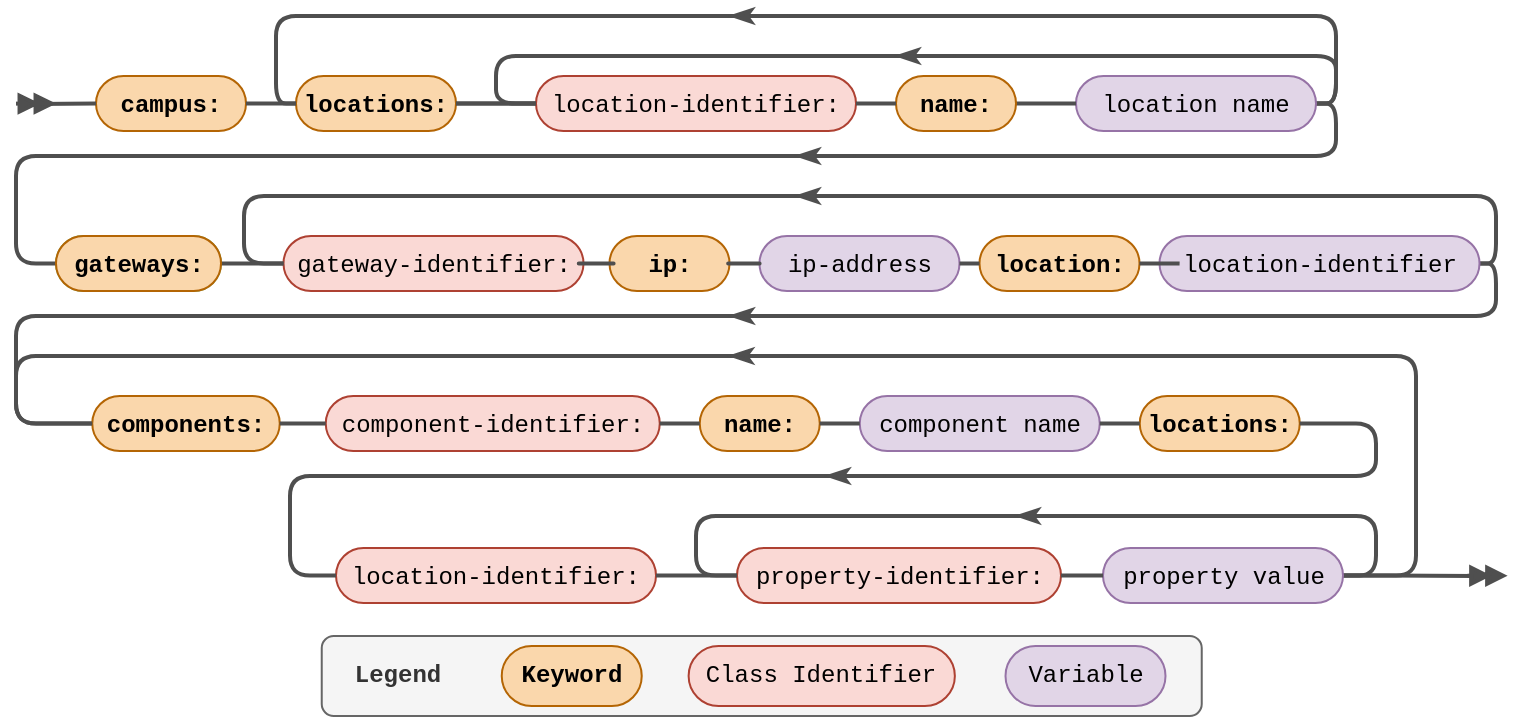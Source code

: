 <mxfile version="21.4.0" type="device">
  <diagram name="Page-1" id="bEtYPRKD9bZJMX1dU_jv">
    <mxGraphModel dx="1793" dy="1108" grid="1" gridSize="10" guides="1" tooltips="1" connect="1" arrows="1" fold="1" page="1" pageScale="1" pageWidth="850" pageHeight="1100" math="0" shadow="0">
      <root>
        <mxCell id="0" />
        <mxCell id="1" parent="0" />
        <mxCell id="iLg3TH4MNfudF1EWEq4q-12" value="" style="group" vertex="1" connectable="0" parent="1">
          <mxGeometry x="162.87" y="590" width="440" height="40" as="geometry" />
        </mxCell>
        <mxCell id="iLg3TH4MNfudF1EWEq4q-8" value="&lt;b&gt;&amp;nbsp; Legend&lt;/b&gt;" style="text;html=1;align=left;verticalAlign=middle;whiteSpace=wrap;rounded=1;fontFamily=Courier New;perimeterSpacing=6;shadow=0;fillColor=#f5f5f5;fontColor=#333333;strokeColor=#666666;" vertex="1" parent="iLg3TH4MNfudF1EWEq4q-12">
          <mxGeometry width="440" height="40" as="geometry" />
        </mxCell>
        <mxCell id="iLg3TH4MNfudF1EWEq4q-1" value="Keyword" style="rounded=1;whiteSpace=wrap;html=1;fillColor=#fad7ac;strokeColor=#b46504;arcSize=50;fontStyle=1;fontFamily=Courier New;perimeterSpacing=6;shadow=0;" vertex="1" parent="iLg3TH4MNfudF1EWEq4q-12">
          <mxGeometry x="90" y="5" width="70" height="30" as="geometry" />
        </mxCell>
        <mxCell id="iLg3TH4MNfudF1EWEq4q-6" value="&lt;span style=&quot;font-weight: 400;&quot;&gt;Class Identifier&lt;/span&gt;" style="rounded=1;whiteSpace=wrap;html=1;fillColor=#fad9d5;strokeColor=#ae4132;arcSize=50;fontStyle=1;fontFamily=Courier New;perimeterSpacing=6;shadow=0;" vertex="1" parent="iLg3TH4MNfudF1EWEq4q-12">
          <mxGeometry x="183.44" y="5" width="133.12" height="30" as="geometry" />
        </mxCell>
        <mxCell id="iLg3TH4MNfudF1EWEq4q-7" value="&lt;span style=&quot;font-weight: normal;&quot;&gt;Variable&lt;/span&gt;" style="rounded=1;whiteSpace=wrap;html=1;fillColor=#e1d5e7;strokeColor=#9673a6;arcSize=50;fontStyle=1;fontFamily=Courier New;perimeterSpacing=6;shadow=0;" vertex="1" parent="iLg3TH4MNfudF1EWEq4q-12">
          <mxGeometry x="341.88" y="5" width="80" height="30" as="geometry" />
        </mxCell>
        <mxCell id="iLg3TH4MNfudF1EWEq4q-13" value="" style="group" vertex="1" connectable="0" parent="1">
          <mxGeometry x="10" y="280" width="745.75" height="293.5" as="geometry" />
        </mxCell>
        <mxCell id="y_gY72rm-RhrGz0yiHBs-56" style="edgeStyle=orthogonalEdgeStyle;shape=connector;rounded=1;orthogonalLoop=1;jettySize=auto;html=1;labelBackgroundColor=default;strokeColor=#4F4F4F;strokeWidth=2;fontFamily=Helvetica;fontSize=12;fontColor=default;endArrow=doubleBlock;endFill=1;" parent="iLg3TH4MNfudF1EWEq4q-13" edge="1">
          <mxGeometry relative="1" as="geometry">
            <mxPoint x="20" y="43.588" as="targetPoint" />
            <mxPoint y="43.81" as="sourcePoint" />
          </mxGeometry>
        </mxCell>
        <mxCell id="y_gY72rm-RhrGz0yiHBs-4" value="&lt;p&gt;&lt;font face=&quot;Courier New&quot;&gt;&lt;span&gt;campus:&lt;/span&gt;&lt;/font&gt;&lt;/p&gt;" style="rounded=1;whiteSpace=wrap;html=1;arcSize=50;fillColor=#fad7ac;strokeColor=#b46504;fontStyle=1" parent="iLg3TH4MNfudF1EWEq4q-13" vertex="1">
          <mxGeometry x="40" y="30" width="75" height="27.5" as="geometry" />
        </mxCell>
        <mxCell id="y_gY72rm-RhrGz0yiHBs-7" value="&lt;p&gt;&lt;font face=&quot;Courier New&quot;&gt;locations:&lt;/font&gt;&lt;/p&gt;" style="rounded=1;whiteSpace=wrap;html=1;arcSize=50;fillColor=#fad7ac;strokeColor=#b46504;fontStyle=1" parent="iLg3TH4MNfudF1EWEq4q-13" vertex="1">
          <mxGeometry x="140" y="30" width="80" height="27.5" as="geometry" />
        </mxCell>
        <mxCell id="y_gY72rm-RhrGz0yiHBs-8" value="" style="edgeStyle=orthogonalEdgeStyle;shape=connector;rounded=1;orthogonalLoop=1;jettySize=auto;html=1;labelBackgroundColor=default;strokeColor=#4F4F4F;fontFamily=Helvetica;fontSize=12;fontColor=default;endArrow=none;endFill=0;fontStyle=1;strokeWidth=2;" parent="iLg3TH4MNfudF1EWEq4q-13" source="y_gY72rm-RhrGz0yiHBs-4" target="y_gY72rm-RhrGz0yiHBs-7" edge="1">
          <mxGeometry relative="1" as="geometry" />
        </mxCell>
        <mxCell id="y_gY72rm-RhrGz0yiHBs-10" value="&lt;p&gt;&lt;font face=&quot;Courier New&quot;&gt;gateways:&lt;/font&gt;&lt;/p&gt;" style="rounded=1;whiteSpace=wrap;html=1;arcSize=50;fontStyle=1;fillColor=#d5e8d4;strokeColor=#82b366;" parent="iLg3TH4MNfudF1EWEq4q-13" vertex="1">
          <mxGeometry x="20" y="110" width="82.5" height="27.5" as="geometry" />
        </mxCell>
        <mxCell id="y_gY72rm-RhrGz0yiHBs-21" value="&lt;p&gt;&lt;font face=&quot;Courier New&quot;&gt;&lt;span style=&quot;font-weight: normal;&quot;&gt;location-identifier:&lt;/span&gt;&lt;/font&gt;&lt;/p&gt;" style="rounded=1;whiteSpace=wrap;html=1;arcSize=50;fillColor=#fad9d5;strokeColor=#ae4132;fontStyle=1" parent="iLg3TH4MNfudF1EWEq4q-13" vertex="1">
          <mxGeometry x="260" y="30" width="160" height="27.5" as="geometry" />
        </mxCell>
        <mxCell id="y_gY72rm-RhrGz0yiHBs-22" value="" style="edgeStyle=orthogonalEdgeStyle;shape=connector;rounded=1;orthogonalLoop=1;jettySize=auto;html=1;labelBackgroundColor=default;strokeColor=#4F4F4F;fontFamily=Helvetica;fontSize=12;fontColor=default;endArrow=none;endFill=0;strokeWidth=2;" parent="iLg3TH4MNfudF1EWEq4q-13" source="y_gY72rm-RhrGz0yiHBs-7" target="y_gY72rm-RhrGz0yiHBs-21" edge="1">
          <mxGeometry relative="1" as="geometry">
            <mxPoint x="240" y="43.771" as="sourcePoint" />
          </mxGeometry>
        </mxCell>
        <mxCell id="y_gY72rm-RhrGz0yiHBs-34" value="" style="edgeStyle=orthogonalEdgeStyle;shape=connector;rounded=1;orthogonalLoop=1;jettySize=auto;html=1;labelBackgroundColor=default;strokeColor=#4F4F4F;strokeWidth=2;fontFamily=Helvetica;fontSize=12;fontColor=default;endArrow=none;endFill=0;" parent="iLg3TH4MNfudF1EWEq4q-13" source="y_gY72rm-RhrGz0yiHBs-7" target="y_gY72rm-RhrGz0yiHBs-21" edge="1">
          <mxGeometry relative="1" as="geometry" />
        </mxCell>
        <mxCell id="y_gY72rm-RhrGz0yiHBs-29" style="shape=connector;orthogonalLoop=1;jettySize=auto;html=1;exitX=1;exitY=0.5;exitDx=0;exitDy=0;entryX=0;entryY=0.5;entryDx=0;entryDy=0;labelBackgroundColor=default;strokeColor=#4F4F4F;strokeWidth=2;fontFamily=Helvetica;fontSize=12;fontColor=default;endArrow=none;endFill=0;elbow=vertical;edgeStyle=orthogonalEdgeStyle;jumpStyle=none;rounded=1;startArrow=none;startFill=0;" parent="iLg3TH4MNfudF1EWEq4q-13" source="y_gY72rm-RhrGz0yiHBs-25" target="y_gY72rm-RhrGz0yiHBs-21" edge="1">
          <mxGeometry relative="1" as="geometry">
            <Array as="points">
              <mxPoint x="660" y="44" />
              <mxPoint x="660" y="20" />
              <mxPoint x="240" y="20" />
              <mxPoint x="240" y="44" />
            </Array>
          </mxGeometry>
        </mxCell>
        <mxCell id="y_gY72rm-RhrGz0yiHBs-35" style="edgeStyle=orthogonalEdgeStyle;shape=connector;rounded=1;orthogonalLoop=1;jettySize=auto;html=1;exitX=1;exitY=0.5;exitDx=0;exitDy=0;entryX=0;entryY=0.5;entryDx=0;entryDy=0;labelBackgroundColor=default;strokeColor=#4F4F4F;strokeWidth=2;fontFamily=Helvetica;fontSize=12;fontColor=default;endArrow=none;endFill=0;" parent="iLg3TH4MNfudF1EWEq4q-13" source="y_gY72rm-RhrGz0yiHBs-25" target="y_gY72rm-RhrGz0yiHBs-7" edge="1">
          <mxGeometry relative="1" as="geometry">
            <Array as="points">
              <mxPoint x="660" y="44" />
              <mxPoint x="660" />
              <mxPoint x="130" />
              <mxPoint x="130" y="44" />
            </Array>
          </mxGeometry>
        </mxCell>
        <mxCell id="y_gY72rm-RhrGz0yiHBs-60" style="edgeStyle=orthogonalEdgeStyle;shape=connector;rounded=1;orthogonalLoop=1;jettySize=auto;html=1;exitX=1;exitY=0.5;exitDx=0;exitDy=0;entryX=0;entryY=0.5;entryDx=0;entryDy=0;labelBackgroundColor=default;strokeColor=#4F4F4F;strokeWidth=2;fontFamily=Helvetica;fontSize=12;fontColor=default;endArrow=none;endFill=0;" parent="iLg3TH4MNfudF1EWEq4q-13" source="y_gY72rm-RhrGz0yiHBs-25" target="y_gY72rm-RhrGz0yiHBs-10" edge="1">
          <mxGeometry relative="1" as="geometry">
            <Array as="points">
              <mxPoint x="660" y="44" />
              <mxPoint x="660" y="70" />
              <mxPoint y="70" />
              <mxPoint y="124" />
            </Array>
          </mxGeometry>
        </mxCell>
        <mxCell id="y_gY72rm-RhrGz0yiHBs-25" value="&lt;p&gt;&lt;font face=&quot;Courier New&quot;&gt;&lt;span style=&quot;font-weight: normal;&quot;&gt;location name&lt;/span&gt;&lt;/font&gt;&lt;/p&gt;" style="rounded=1;whiteSpace=wrap;html=1;arcSize=50;fillColor=#e1d5e7;strokeColor=#9673a6;fontStyle=1" parent="iLg3TH4MNfudF1EWEq4q-13" vertex="1">
          <mxGeometry x="530" y="30" width="120" height="27.5" as="geometry" />
        </mxCell>
        <mxCell id="y_gY72rm-RhrGz0yiHBs-28" style="edgeStyle=orthogonalEdgeStyle;shape=connector;rounded=1;orthogonalLoop=1;jettySize=auto;html=1;exitX=1;exitY=0.5;exitDx=0;exitDy=0;entryX=0;entryY=0.5;entryDx=0;entryDy=0;labelBackgroundColor=default;strokeColor=#4F4F4F;strokeWidth=2;fontFamily=Helvetica;fontSize=12;fontColor=default;endArrow=none;endFill=0;" parent="iLg3TH4MNfudF1EWEq4q-13" source="y_gY72rm-RhrGz0yiHBs-26" target="y_gY72rm-RhrGz0yiHBs-25" edge="1">
          <mxGeometry relative="1" as="geometry" />
        </mxCell>
        <mxCell id="y_gY72rm-RhrGz0yiHBs-26" value="&lt;p&gt;&lt;font face=&quot;Courier New&quot;&gt;name:&lt;/font&gt;&lt;/p&gt;" style="rounded=1;whiteSpace=wrap;html=1;arcSize=50;fillColor=#fad7ac;strokeColor=#b46504;fontStyle=1" parent="iLg3TH4MNfudF1EWEq4q-13" vertex="1">
          <mxGeometry x="440" y="30" width="60" height="27.5" as="geometry" />
        </mxCell>
        <mxCell id="y_gY72rm-RhrGz0yiHBs-24" value="" style="edgeStyle=orthogonalEdgeStyle;shape=connector;rounded=1;orthogonalLoop=1;jettySize=auto;html=1;labelBackgroundColor=default;strokeColor=#4F4F4F;fontFamily=Helvetica;fontSize=12;fontColor=default;endArrow=none;endFill=0;strokeWidth=2;" parent="iLg3TH4MNfudF1EWEq4q-13" source="y_gY72rm-RhrGz0yiHBs-21" target="y_gY72rm-RhrGz0yiHBs-26" edge="1">
          <mxGeometry relative="1" as="geometry">
            <mxPoint x="430.0" y="43.759" as="targetPoint" />
          </mxGeometry>
        </mxCell>
        <mxCell id="y_gY72rm-RhrGz0yiHBs-37" value="" style="endArrow=none;html=1;rounded=1;labelBackgroundColor=default;strokeColor=#4F4F4F;strokeWidth=2;fontFamily=Helvetica;fontSize=12;fontColor=default;shape=connector;startArrow=classicThin;startFill=1;" parent="iLg3TH4MNfudF1EWEq4q-13" edge="1">
          <mxGeometry width="50" height="50" relative="1" as="geometry">
            <mxPoint x="357" as="sourcePoint" />
            <mxPoint x="384" as="targetPoint" />
            <Array as="points">
              <mxPoint x="387" />
            </Array>
          </mxGeometry>
        </mxCell>
        <mxCell id="y_gY72rm-RhrGz0yiHBs-43" value="" style="endArrow=none;html=1;rounded=1;labelBackgroundColor=default;strokeColor=#4F4F4F;strokeWidth=2;fontFamily=Helvetica;fontSize=12;fontColor=default;shape=connector;startArrow=classicThin;startFill=1;" parent="iLg3TH4MNfudF1EWEq4q-13" edge="1">
          <mxGeometry width="50" height="50" relative="1" as="geometry">
            <mxPoint x="440" y="20" as="sourcePoint" />
            <mxPoint x="467" y="20" as="targetPoint" />
            <Array as="points">
              <mxPoint x="470" y="20" />
            </Array>
          </mxGeometry>
        </mxCell>
        <mxCell id="y_gY72rm-RhrGz0yiHBs-57" value="" style="endArrow=none;html=1;rounded=1;labelBackgroundColor=default;strokeColor=#4F4F4F;strokeWidth=2;fontFamily=Helvetica;fontSize=12;fontColor=default;shape=connector;entryX=0;entryY=0.5;entryDx=0;entryDy=0;" parent="iLg3TH4MNfudF1EWEq4q-13" target="y_gY72rm-RhrGz0yiHBs-4" edge="1">
          <mxGeometry width="50" height="50" relative="1" as="geometry">
            <mxPoint x="10" y="44" as="sourcePoint" />
            <mxPoint x="50" y="20" as="targetPoint" />
          </mxGeometry>
        </mxCell>
        <mxCell id="y_gY72rm-RhrGz0yiHBs-61" value="&lt;p&gt;&lt;font face=&quot;Courier New&quot;&gt;&lt;span style=&quot;font-weight: normal;&quot;&gt;gateway-identifier:&lt;/span&gt;&lt;/font&gt;&lt;/p&gt;" style="rounded=1;whiteSpace=wrap;html=1;arcSize=50;fillColor=#fad9d5;strokeColor=#ae4132;fontStyle=1" parent="iLg3TH4MNfudF1EWEq4q-13" vertex="1">
          <mxGeometry x="133.75" y="110" width="150" height="27.5" as="geometry" />
        </mxCell>
        <mxCell id="y_gY72rm-RhrGz0yiHBs-62" style="edgeStyle=orthogonalEdgeStyle;shape=connector;rounded=1;orthogonalLoop=1;jettySize=auto;html=1;exitX=1;exitY=0.5;exitDx=0;exitDy=0;entryX=0;entryY=0.5;entryDx=0;entryDy=0;labelBackgroundColor=default;strokeColor=#4F4F4F;strokeWidth=2;fontFamily=Helvetica;fontSize=12;fontColor=default;endArrow=none;endFill=0;" parent="iLg3TH4MNfudF1EWEq4q-13" source="y_gY72rm-RhrGz0yiHBs-10" target="y_gY72rm-RhrGz0yiHBs-61" edge="1">
          <mxGeometry relative="1" as="geometry" />
        </mxCell>
        <mxCell id="y_gY72rm-RhrGz0yiHBs-63" value="&lt;p&gt;&lt;font face=&quot;Courier New&quot;&gt;ip:&lt;/font&gt;&lt;/p&gt;" style="rounded=1;whiteSpace=wrap;html=1;arcSize=50;fillColor=#fad7ac;strokeColor=#b46504;fontStyle=1" parent="iLg3TH4MNfudF1EWEq4q-13" vertex="1">
          <mxGeometry x="296.75" y="110" width="60" height="27.5" as="geometry" />
        </mxCell>
        <mxCell id="y_gY72rm-RhrGz0yiHBs-67" style="edgeStyle=orthogonalEdgeStyle;shape=connector;rounded=1;orthogonalLoop=1;jettySize=auto;html=1;labelBackgroundColor=default;strokeColor=#4F4F4F;strokeWidth=2;fontFamily=Helvetica;fontSize=12;fontColor=default;endArrow=none;endFill=0;" parent="iLg3TH4MNfudF1EWEq4q-13" source="y_gY72rm-RhrGz0yiHBs-61" target="y_gY72rm-RhrGz0yiHBs-63" edge="1">
          <mxGeometry relative="1" as="geometry" />
        </mxCell>
        <mxCell id="y_gY72rm-RhrGz0yiHBs-64" value="&lt;p&gt;&lt;font face=&quot;Courier New&quot;&gt;&lt;span style=&quot;font-weight: normal;&quot;&gt;ip-address&lt;/span&gt;&lt;/font&gt;&lt;/p&gt;" style="rounded=1;whiteSpace=wrap;html=1;arcSize=50;fillColor=#e1d5e7;strokeColor=#9673a6;fontStyle=1" parent="iLg3TH4MNfudF1EWEq4q-13" vertex="1">
          <mxGeometry x="371.75" y="110" width="100" height="27.5" as="geometry" />
        </mxCell>
        <mxCell id="y_gY72rm-RhrGz0yiHBs-68" style="edgeStyle=orthogonalEdgeStyle;shape=connector;rounded=1;orthogonalLoop=1;jettySize=auto;html=1;labelBackgroundColor=default;strokeColor=#4F4F4F;strokeWidth=2;fontFamily=Helvetica;fontSize=12;fontColor=default;endArrow=none;endFill=0;" parent="iLg3TH4MNfudF1EWEq4q-13" source="y_gY72rm-RhrGz0yiHBs-63" target="y_gY72rm-RhrGz0yiHBs-64" edge="1">
          <mxGeometry relative="1" as="geometry" />
        </mxCell>
        <mxCell id="y_gY72rm-RhrGz0yiHBs-65" value="&lt;p&gt;&lt;font face=&quot;Courier New&quot;&gt;location:&lt;/font&gt;&lt;/p&gt;" style="rounded=1;whiteSpace=wrap;html=1;arcSize=50;fillColor=#fad7ac;strokeColor=#b46504;fontStyle=1" parent="iLg3TH4MNfudF1EWEq4q-13" vertex="1">
          <mxGeometry x="481.75" y="110" width="80" height="27.5" as="geometry" />
        </mxCell>
        <mxCell id="y_gY72rm-RhrGz0yiHBs-69" style="edgeStyle=orthogonalEdgeStyle;shape=connector;rounded=1;orthogonalLoop=1;jettySize=auto;html=1;exitX=1;exitY=0.5;exitDx=0;exitDy=0;entryX=0;entryY=0.5;entryDx=0;entryDy=0;labelBackgroundColor=default;strokeColor=#4F4F4F;strokeWidth=2;fontFamily=Helvetica;fontSize=12;fontColor=default;endArrow=none;endFill=0;" parent="iLg3TH4MNfudF1EWEq4q-13" source="y_gY72rm-RhrGz0yiHBs-64" target="y_gY72rm-RhrGz0yiHBs-65" edge="1">
          <mxGeometry relative="1" as="geometry" />
        </mxCell>
        <mxCell id="y_gY72rm-RhrGz0yiHBs-75" style="edgeStyle=orthogonalEdgeStyle;shape=connector;rounded=1;orthogonalLoop=1;jettySize=auto;html=1;exitX=1;exitY=0.5;exitDx=0;exitDy=0;entryX=0;entryY=0.5;entryDx=0;entryDy=0;labelBackgroundColor=default;strokeColor=#4F4F4F;strokeWidth=2;fontFamily=Helvetica;fontSize=12;fontColor=default;endArrow=none;endFill=0;" parent="iLg3TH4MNfudF1EWEq4q-13" source="y_gY72rm-RhrGz0yiHBs-66" target="y_gY72rm-RhrGz0yiHBs-61" edge="1">
          <mxGeometry relative="1" as="geometry">
            <Array as="points">
              <mxPoint x="740" y="124" />
              <mxPoint x="740" y="90" />
              <mxPoint x="114" y="90" />
              <mxPoint x="114" y="124" />
            </Array>
          </mxGeometry>
        </mxCell>
        <mxCell id="y_gY72rm-RhrGz0yiHBs-79" style="edgeStyle=orthogonalEdgeStyle;shape=connector;rounded=1;orthogonalLoop=1;jettySize=auto;html=1;exitX=1;exitY=0.5;exitDx=0;exitDy=0;entryX=0;entryY=0.5;entryDx=0;entryDy=0;labelBackgroundColor=default;strokeColor=#4F4F4F;strokeWidth=2;fontFamily=Helvetica;fontSize=12;fontColor=default;endArrow=none;endFill=0;" parent="iLg3TH4MNfudF1EWEq4q-13" target="y_gY72rm-RhrGz0yiHBs-78" edge="1">
          <mxGeometry relative="1" as="geometry">
            <mxPoint x="731.75" y="123.75" as="sourcePoint" />
            <mxPoint x="36.25" y="273.75" as="targetPoint" />
            <Array as="points">
              <mxPoint x="740" y="124" />
              <mxPoint x="740" y="150" />
              <mxPoint y="150" />
              <mxPoint y="204" />
            </Array>
          </mxGeometry>
        </mxCell>
        <mxCell id="y_gY72rm-RhrGz0yiHBs-66" value="&lt;p&gt;&lt;font face=&quot;Courier New&quot;&gt;&lt;span style=&quot;font-weight: normal;&quot;&gt;location-identifier&lt;/span&gt;&lt;/font&gt;&lt;/p&gt;" style="rounded=1;whiteSpace=wrap;html=1;arcSize=50;fillColor=#e1d5e7;strokeColor=#9673a6;fontStyle=1" parent="iLg3TH4MNfudF1EWEq4q-13" vertex="1">
          <mxGeometry x="571.75" y="110" width="160" height="27.5" as="geometry" />
        </mxCell>
        <mxCell id="y_gY72rm-RhrGz0yiHBs-70" style="edgeStyle=orthogonalEdgeStyle;shape=connector;rounded=1;orthogonalLoop=1;jettySize=auto;html=1;exitX=1;exitY=0.5;exitDx=0;exitDy=0;labelBackgroundColor=default;strokeColor=#4F4F4F;strokeWidth=2;fontFamily=Helvetica;fontSize=12;fontColor=default;endArrow=none;endFill=0;" parent="iLg3TH4MNfudF1EWEq4q-13" source="y_gY72rm-RhrGz0yiHBs-65" target="y_gY72rm-RhrGz0yiHBs-66" edge="1">
          <mxGeometry relative="1" as="geometry" />
        </mxCell>
        <mxCell id="y_gY72rm-RhrGz0yiHBs-71" value="" style="endArrow=none;html=1;rounded=1;labelBackgroundColor=default;strokeColor=#4F4F4F;strokeWidth=2;fontFamily=Helvetica;fontSize=12;fontColor=default;shape=connector;startArrow=classicThin;startFill=1;" parent="iLg3TH4MNfudF1EWEq4q-13" edge="1">
          <mxGeometry width="50" height="50" relative="1" as="geometry">
            <mxPoint x="390" y="70" as="sourcePoint" />
            <mxPoint x="417" y="70" as="targetPoint" />
            <Array as="points">
              <mxPoint x="420" y="70" />
            </Array>
          </mxGeometry>
        </mxCell>
        <mxCell id="y_gY72rm-RhrGz0yiHBs-76" value="" style="endArrow=none;html=1;rounded=1;labelBackgroundColor=default;strokeColor=#4F4F4F;strokeWidth=2;fontFamily=Helvetica;fontSize=12;fontColor=default;shape=connector;startArrow=classicThin;startFill=1;" parent="iLg3TH4MNfudF1EWEq4q-13" edge="1">
          <mxGeometry width="50" height="50" relative="1" as="geometry">
            <mxPoint x="390" y="90" as="sourcePoint" />
            <mxPoint x="417" y="90" as="targetPoint" />
            <Array as="points">
              <mxPoint x="420" y="90" />
            </Array>
          </mxGeometry>
        </mxCell>
        <mxCell id="y_gY72rm-RhrGz0yiHBs-77" value="&lt;p&gt;&lt;font face=&quot;Courier New&quot;&gt;gateways:&lt;/font&gt;&lt;/p&gt;" style="rounded=1;whiteSpace=wrap;html=1;arcSize=50;fontStyle=1;fillColor=#fad7ac;strokeColor=#b46504;" parent="iLg3TH4MNfudF1EWEq4q-13" vertex="1">
          <mxGeometry x="20" y="110" width="82.5" height="27.5" as="geometry" />
        </mxCell>
        <mxCell id="y_gY72rm-RhrGz0yiHBs-78" value="&lt;p&gt;&lt;font face=&quot;Courier New&quot;&gt;components:&lt;/font&gt;&lt;/p&gt;" style="rounded=1;whiteSpace=wrap;html=1;arcSize=50;fontStyle=1;fillColor=#fad7ac;strokeColor=#b46504;" parent="iLg3TH4MNfudF1EWEq4q-13" vertex="1">
          <mxGeometry x="38.13" y="190" width="93.75" height="27.5" as="geometry" />
        </mxCell>
        <mxCell id="y_gY72rm-RhrGz0yiHBs-80" value="&lt;p&gt;&lt;font face=&quot;Courier New&quot;&gt;&lt;span style=&quot;font-weight: normal;&quot;&gt;component-identifier:&lt;/span&gt;&lt;/font&gt;&lt;/p&gt;" style="rounded=1;whiteSpace=wrap;html=1;arcSize=50;fillColor=#fad9d5;strokeColor=#ae4132;fontStyle=1" parent="iLg3TH4MNfudF1EWEq4q-13" vertex="1">
          <mxGeometry x="154.88" y="190" width="167" height="27.5" as="geometry" />
        </mxCell>
        <mxCell id="y_gY72rm-RhrGz0yiHBs-81" style="edgeStyle=orthogonalEdgeStyle;shape=connector;rounded=1;orthogonalLoop=1;jettySize=auto;html=1;exitX=1;exitY=0.5;exitDx=0;exitDy=0;labelBackgroundColor=default;strokeColor=#4F4F4F;strokeWidth=2;fontFamily=Helvetica;fontSize=12;fontColor=default;endArrow=none;endFill=0;" parent="iLg3TH4MNfudF1EWEq4q-13" source="y_gY72rm-RhrGz0yiHBs-78" target="y_gY72rm-RhrGz0yiHBs-80" edge="1">
          <mxGeometry relative="1" as="geometry" />
        </mxCell>
        <mxCell id="y_gY72rm-RhrGz0yiHBs-82" value="&lt;p&gt;&lt;font face=&quot;Courier New&quot;&gt;name:&lt;/font&gt;&lt;/p&gt;" style="rounded=1;whiteSpace=wrap;html=1;arcSize=50;fillColor=#fad7ac;strokeColor=#b46504;fontStyle=1" parent="iLg3TH4MNfudF1EWEq4q-13" vertex="1">
          <mxGeometry x="341.88" y="190" width="60" height="27.5" as="geometry" />
        </mxCell>
        <mxCell id="y_gY72rm-RhrGz0yiHBs-83" style="edgeStyle=orthogonalEdgeStyle;shape=connector;rounded=1;orthogonalLoop=1;jettySize=auto;html=1;exitX=1;exitY=0.5;exitDx=0;exitDy=0;entryX=0;entryY=0.5;entryDx=0;entryDy=0;labelBackgroundColor=default;strokeColor=#4F4F4F;strokeWidth=2;fontFamily=Helvetica;fontSize=12;fontColor=default;endArrow=none;endFill=0;" parent="iLg3TH4MNfudF1EWEq4q-13" source="y_gY72rm-RhrGz0yiHBs-80" target="y_gY72rm-RhrGz0yiHBs-82" edge="1">
          <mxGeometry relative="1" as="geometry" />
        </mxCell>
        <mxCell id="y_gY72rm-RhrGz0yiHBs-84" value="&lt;p&gt;&lt;font face=&quot;Courier New&quot;&gt;&lt;span style=&quot;font-weight: normal;&quot;&gt;component name&lt;/span&gt;&lt;/font&gt;&lt;/p&gt;" style="rounded=1;whiteSpace=wrap;html=1;arcSize=50;fillColor=#e1d5e7;strokeColor=#9673a6;fontStyle=1" parent="iLg3TH4MNfudF1EWEq4q-13" vertex="1">
          <mxGeometry x="421.88" y="190" width="120" height="27.5" as="geometry" />
        </mxCell>
        <mxCell id="y_gY72rm-RhrGz0yiHBs-85" style="edgeStyle=orthogonalEdgeStyle;shape=connector;rounded=1;orthogonalLoop=1;jettySize=auto;html=1;exitX=1;exitY=0.5;exitDx=0;exitDy=0;labelBackgroundColor=default;strokeColor=#4F4F4F;strokeWidth=2;fontFamily=Helvetica;fontSize=12;fontColor=default;endArrow=none;endFill=0;" parent="iLg3TH4MNfudF1EWEq4q-13" source="y_gY72rm-RhrGz0yiHBs-82" target="y_gY72rm-RhrGz0yiHBs-84" edge="1">
          <mxGeometry relative="1" as="geometry" />
        </mxCell>
        <mxCell id="y_gY72rm-RhrGz0yiHBs-86" value="&lt;p&gt;&lt;font face=&quot;Courier New&quot;&gt;locations:&lt;/font&gt;&lt;/p&gt;" style="rounded=1;whiteSpace=wrap;html=1;arcSize=50;fillColor=#fad7ac;strokeColor=#b46504;fontStyle=1" parent="iLg3TH4MNfudF1EWEq4q-13" vertex="1">
          <mxGeometry x="561.88" y="190" width="80" height="27.5" as="geometry" />
        </mxCell>
        <mxCell id="y_gY72rm-RhrGz0yiHBs-96" style="edgeStyle=orthogonalEdgeStyle;shape=connector;rounded=1;orthogonalLoop=1;jettySize=auto;html=1;exitX=1;exitY=0.5;exitDx=0;exitDy=0;entryX=0;entryY=0.5;entryDx=0;entryDy=0;labelBackgroundColor=default;strokeColor=#4F4F4F;strokeWidth=2;fontFamily=Helvetica;fontSize=12;fontColor=default;endArrow=none;endFill=0;" parent="iLg3TH4MNfudF1EWEq4q-13" source="y_gY72rm-RhrGz0yiHBs-84" target="y_gY72rm-RhrGz0yiHBs-86" edge="1">
          <mxGeometry relative="1" as="geometry" />
        </mxCell>
        <mxCell id="y_gY72rm-RhrGz0yiHBs-87" value="&lt;p&gt;&lt;font face=&quot;Courier New&quot;&gt;&lt;span style=&quot;font-weight: normal;&quot;&gt;location-identifier:&lt;/span&gt;&lt;/font&gt;&lt;/p&gt;" style="rounded=1;whiteSpace=wrap;html=1;arcSize=50;fillColor=#fad9d5;strokeColor=#ae4132;fontStyle=1" parent="iLg3TH4MNfudF1EWEq4q-13" vertex="1">
          <mxGeometry x="160" y="266" width="160" height="27.5" as="geometry" />
        </mxCell>
        <mxCell id="y_gY72rm-RhrGz0yiHBs-88" style="edgeStyle=orthogonalEdgeStyle;shape=connector;rounded=1;orthogonalLoop=1;jettySize=auto;html=1;exitX=1;exitY=0.5;exitDx=0;exitDy=0;entryX=0;entryY=0.5;entryDx=0;entryDy=0;labelBackgroundColor=default;strokeColor=#4F4F4F;strokeWidth=2;fontFamily=Helvetica;fontSize=12;fontColor=default;endArrow=none;endFill=0;" parent="iLg3TH4MNfudF1EWEq4q-13" source="y_gY72rm-RhrGz0yiHBs-86" target="y_gY72rm-RhrGz0yiHBs-87" edge="1">
          <mxGeometry relative="1" as="geometry">
            <Array as="points">
              <mxPoint x="680" y="204" />
              <mxPoint x="680" y="230" />
              <mxPoint x="137" y="230" />
              <mxPoint x="137" y="280" />
            </Array>
          </mxGeometry>
        </mxCell>
        <mxCell id="y_gY72rm-RhrGz0yiHBs-89" value="&lt;p&gt;&lt;font face=&quot;Courier New&quot;&gt;&lt;span style=&quot;font-weight: normal;&quot;&gt;property-identifier:&lt;/span&gt;&lt;/font&gt;&lt;/p&gt;" style="rounded=1;whiteSpace=wrap;html=1;arcSize=50;fillColor=#fad9d5;strokeColor=#ae4132;fontStyle=1" parent="iLg3TH4MNfudF1EWEq4q-13" vertex="1">
          <mxGeometry x="360.5" y="266" width="162" height="27.5" as="geometry" />
        </mxCell>
        <mxCell id="y_gY72rm-RhrGz0yiHBs-90" style="edgeStyle=orthogonalEdgeStyle;shape=connector;rounded=1;orthogonalLoop=1;jettySize=auto;html=1;exitX=1;exitY=0.5;exitDx=0;exitDy=0;entryX=0;entryY=0.5;entryDx=0;entryDy=0;labelBackgroundColor=default;strokeColor=#4F4F4F;strokeWidth=2;fontFamily=Helvetica;fontSize=12;fontColor=default;endArrow=none;endFill=0;" parent="iLg3TH4MNfudF1EWEq4q-13" source="y_gY72rm-RhrGz0yiHBs-87" target="y_gY72rm-RhrGz0yiHBs-89" edge="1">
          <mxGeometry relative="1" as="geometry" />
        </mxCell>
        <mxCell id="y_gY72rm-RhrGz0yiHBs-95" style="edgeStyle=orthogonalEdgeStyle;shape=connector;rounded=1;orthogonalLoop=1;jettySize=auto;html=1;exitX=1;exitY=0.5;exitDx=0;exitDy=0;entryX=0;entryY=0.5;entryDx=0;entryDy=0;labelBackgroundColor=default;strokeColor=#4F4F4F;strokeWidth=2;fontFamily=Helvetica;fontSize=12;fontColor=default;endArrow=none;endFill=0;" parent="iLg3TH4MNfudF1EWEq4q-13" source="y_gY72rm-RhrGz0yiHBs-91" target="y_gY72rm-RhrGz0yiHBs-89" edge="1">
          <mxGeometry relative="1" as="geometry">
            <Array as="points">
              <mxPoint x="680" y="280" />
              <mxPoint x="680" y="250" />
              <mxPoint x="340" y="250" />
              <mxPoint x="340" y="280" />
            </Array>
          </mxGeometry>
        </mxCell>
        <mxCell id="y_gY72rm-RhrGz0yiHBs-100" style="edgeStyle=orthogonalEdgeStyle;shape=connector;rounded=1;orthogonalLoop=1;jettySize=auto;html=1;exitX=1;exitY=0.5;exitDx=0;exitDy=0;entryX=0;entryY=0.5;entryDx=0;entryDy=0;labelBackgroundColor=default;strokeColor=#4F4F4F;strokeWidth=2;fontFamily=Helvetica;fontSize=12;fontColor=default;endArrow=none;endFill=0;" parent="iLg3TH4MNfudF1EWEq4q-13" source="y_gY72rm-RhrGz0yiHBs-91" target="y_gY72rm-RhrGz0yiHBs-78" edge="1">
          <mxGeometry relative="1" as="geometry">
            <Array as="points">
              <mxPoint x="700" y="280" />
              <mxPoint x="700" y="170" />
              <mxPoint y="170" />
              <mxPoint y="204" />
            </Array>
          </mxGeometry>
        </mxCell>
        <mxCell id="y_gY72rm-RhrGz0yiHBs-108" style="edgeStyle=orthogonalEdgeStyle;shape=connector;rounded=1;orthogonalLoop=1;jettySize=auto;html=1;exitX=1;exitY=0.5;exitDx=0;exitDy=0;labelBackgroundColor=default;strokeColor=#4F4F4F;strokeWidth=2;fontFamily=Helvetica;fontSize=12;fontColor=default;endArrow=none;endFill=0;" parent="iLg3TH4MNfudF1EWEq4q-13" source="y_gY72rm-RhrGz0yiHBs-91" edge="1">
          <mxGeometry relative="1" as="geometry">
            <mxPoint x="730" y="280" as="targetPoint" />
          </mxGeometry>
        </mxCell>
        <mxCell id="y_gY72rm-RhrGz0yiHBs-91" value="&lt;p&gt;&lt;font face=&quot;Courier New&quot;&gt;&lt;span style=&quot;font-weight: 400;&quot;&gt;property value&lt;/span&gt;&lt;/font&gt;&lt;/p&gt;" style="rounded=1;whiteSpace=wrap;html=1;arcSize=50;fillColor=#e1d5e7;strokeColor=#9673a6;fontStyle=1" parent="iLg3TH4MNfudF1EWEq4q-13" vertex="1">
          <mxGeometry x="543.5" y="266" width="120" height="27.5" as="geometry" />
        </mxCell>
        <mxCell id="y_gY72rm-RhrGz0yiHBs-92" style="edgeStyle=orthogonalEdgeStyle;shape=connector;rounded=1;orthogonalLoop=1;jettySize=auto;html=1;exitX=1;exitY=0.5;exitDx=0;exitDy=0;entryX=0;entryY=0.5;entryDx=0;entryDy=0;labelBackgroundColor=default;strokeColor=#4F4F4F;strokeWidth=2;fontFamily=Helvetica;fontSize=12;fontColor=default;endArrow=none;endFill=0;" parent="iLg3TH4MNfudF1EWEq4q-13" source="y_gY72rm-RhrGz0yiHBs-89" target="y_gY72rm-RhrGz0yiHBs-91" edge="1">
          <mxGeometry relative="1" as="geometry" />
        </mxCell>
        <mxCell id="y_gY72rm-RhrGz0yiHBs-103" value="" style="endArrow=none;html=1;rounded=1;labelBackgroundColor=default;strokeColor=#4F4F4F;strokeWidth=2;fontFamily=Helvetica;fontSize=12;fontColor=default;shape=connector;startArrow=classicThin;startFill=1;" parent="iLg3TH4MNfudF1EWEq4q-13" edge="1">
          <mxGeometry width="50" height="50" relative="1" as="geometry">
            <mxPoint x="356.75" y="170" as="sourcePoint" />
            <mxPoint x="383.75" y="170" as="targetPoint" />
            <Array as="points">
              <mxPoint x="386.75" y="170" />
            </Array>
          </mxGeometry>
        </mxCell>
        <mxCell id="y_gY72rm-RhrGz0yiHBs-104" value="" style="endArrow=none;html=1;rounded=1;labelBackgroundColor=default;strokeColor=#4F4F4F;strokeWidth=2;fontFamily=Helvetica;fontSize=12;fontColor=default;shape=connector;startArrow=classicThin;startFill=1;" parent="iLg3TH4MNfudF1EWEq4q-13" edge="1">
          <mxGeometry width="50" height="50" relative="1" as="geometry">
            <mxPoint x="357" y="150" as="sourcePoint" />
            <mxPoint x="384" y="150" as="targetPoint" />
            <Array as="points">
              <mxPoint x="387" y="150" />
            </Array>
          </mxGeometry>
        </mxCell>
        <mxCell id="y_gY72rm-RhrGz0yiHBs-105" value="" style="endArrow=none;html=1;rounded=1;labelBackgroundColor=default;strokeColor=#4F4F4F;strokeWidth=2;fontFamily=Helvetica;fontSize=12;fontColor=default;shape=connector;startArrow=classicThin;startFill=1;" parent="iLg3TH4MNfudF1EWEq4q-13" edge="1">
          <mxGeometry width="50" height="50" relative="1" as="geometry">
            <mxPoint x="405" y="230" as="sourcePoint" />
            <mxPoint x="432" y="230" as="targetPoint" />
            <Array as="points">
              <mxPoint x="435" y="230" />
            </Array>
          </mxGeometry>
        </mxCell>
        <mxCell id="y_gY72rm-RhrGz0yiHBs-106" value="" style="endArrow=none;html=1;rounded=1;labelBackgroundColor=default;strokeColor=#4F4F4F;strokeWidth=2;fontFamily=Helvetica;fontSize=12;fontColor=default;shape=connector;startArrow=classicThin;startFill=1;" parent="iLg3TH4MNfudF1EWEq4q-13" edge="1">
          <mxGeometry width="50" height="50" relative="1" as="geometry">
            <mxPoint x="500" y="250" as="sourcePoint" />
            <mxPoint x="527" y="250" as="targetPoint" />
            <Array as="points">
              <mxPoint x="530" y="250" />
            </Array>
          </mxGeometry>
        </mxCell>
        <mxCell id="y_gY72rm-RhrGz0yiHBs-107" style="edgeStyle=orthogonalEdgeStyle;shape=connector;rounded=1;orthogonalLoop=1;jettySize=auto;html=1;labelBackgroundColor=default;strokeColor=#4F4F4F;strokeWidth=2;fontFamily=Helvetica;fontSize=12;fontColor=default;endArrow=doubleBlock;endFill=1;" parent="iLg3TH4MNfudF1EWEq4q-13" edge="1">
          <mxGeometry relative="1" as="geometry">
            <mxPoint x="745.75" y="279.638" as="targetPoint" />
            <mxPoint x="725.75" y="279.86" as="sourcePoint" />
          </mxGeometry>
        </mxCell>
      </root>
    </mxGraphModel>
  </diagram>
</mxfile>
